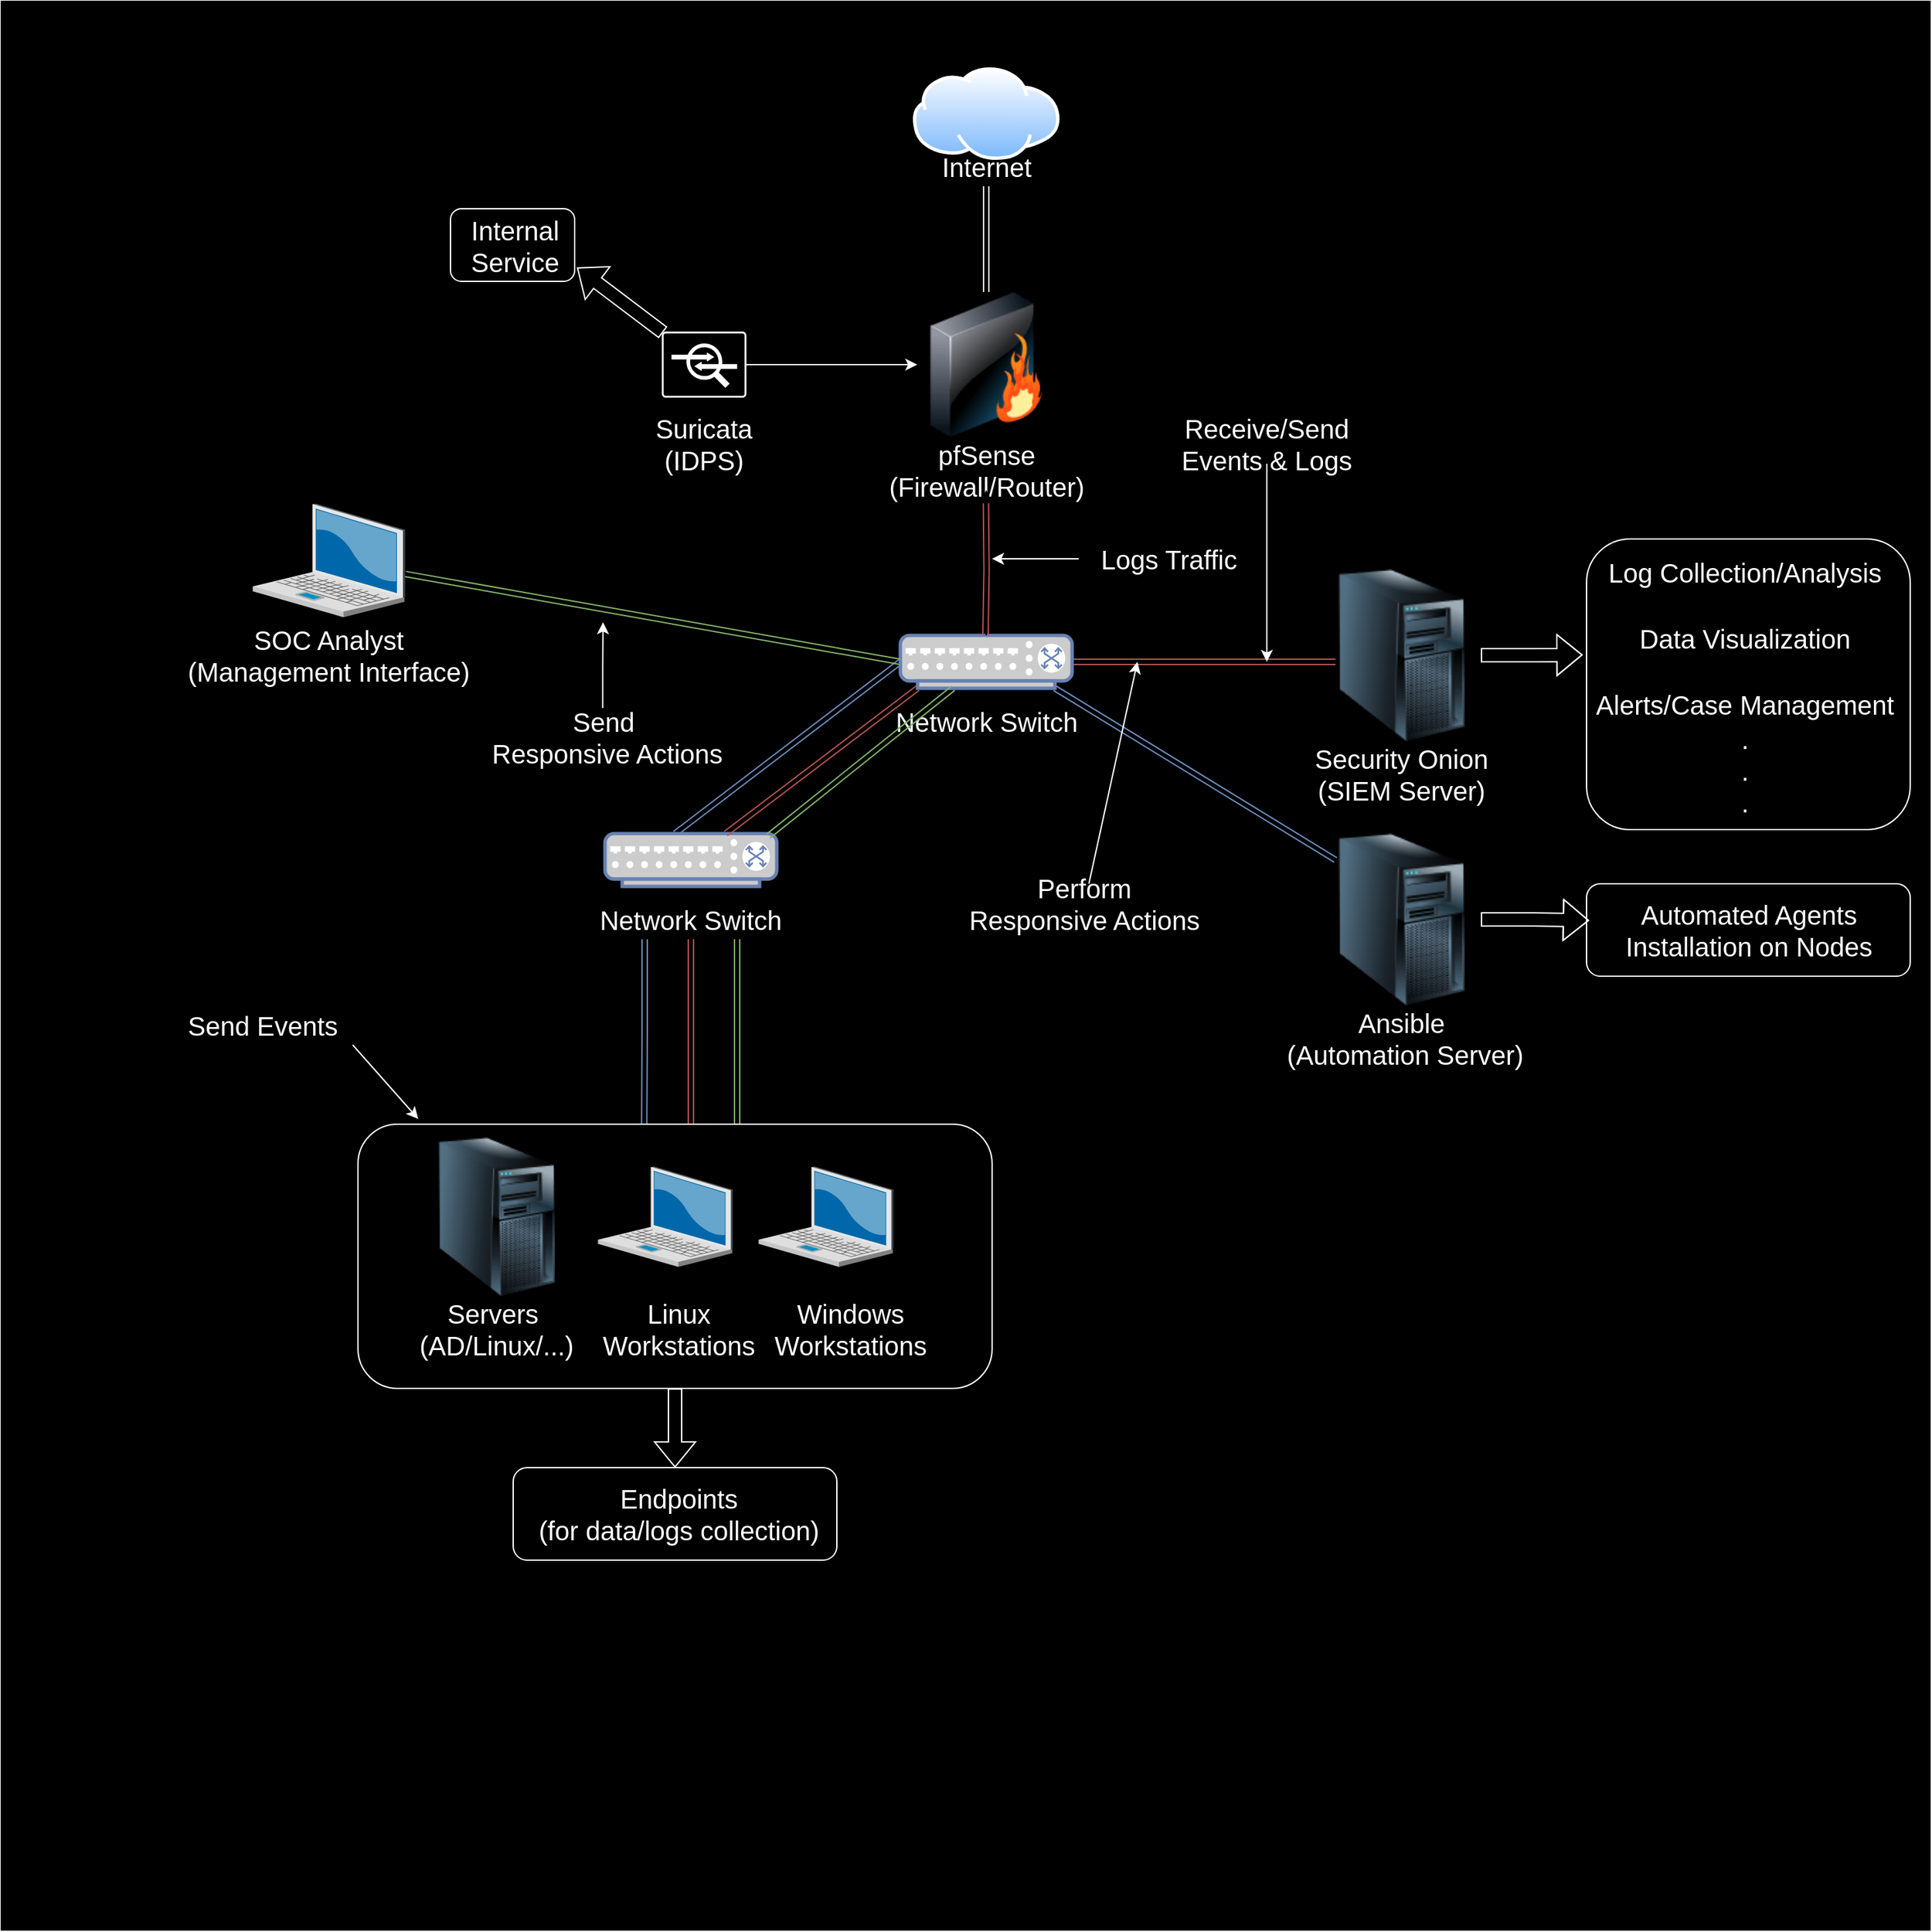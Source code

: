 <mxfile version="24.6.2" type="github">
  <diagram name="Page-1" id="b3lSfJ-mZ4IB6_b0n24v">
    <mxGraphModel dx="2950" dy="1058" grid="1" gridSize="10" guides="1" tooltips="1" connect="1" arrows="1" fold="1" page="1" pageScale="1" pageWidth="850" pageHeight="1100" math="0" shadow="0">
      <root>
        <mxCell id="0" />
        <mxCell id="1" parent="0" />
        <mxCell id="QeLuO8RoZQrud-wa69J5-1" value="" style="whiteSpace=wrap;html=1;aspect=fixed;strokeColor=#000000;fillColor=#000000;movable=0;resizable=0;rotatable=0;deletable=0;editable=0;locked=1;connectable=0;" vertex="1" parent="1">
          <mxGeometry x="-210" width="1460" height="1460" as="geometry" />
        </mxCell>
        <mxCell id="QeLuO8RoZQrud-wa69J5-7" value="" style="group" vertex="1" connectable="0" parent="1">
          <mxGeometry x="480" y="50" width="111.11" height="90" as="geometry" />
        </mxCell>
        <mxCell id="QeLuO8RoZQrud-wa69J5-2" value="" style="image;aspect=fixed;perimeter=ellipsePerimeter;html=1;align=center;shadow=0;dashed=0;spacingTop=3;image=img/lib/active_directory/internet_cloud.svg;" vertex="1" parent="QeLuO8RoZQrud-wa69J5-7">
          <mxGeometry width="111.11" height="70" as="geometry" />
        </mxCell>
        <mxCell id="QeLuO8RoZQrud-wa69J5-4" value="&lt;font color=&quot;#ffffff&quot; style=&quot;font-size: 20px;&quot;&gt;Internet&lt;/font&gt;" style="text;html=1;align=center;verticalAlign=middle;whiteSpace=wrap;rounded=0;" vertex="1" parent="QeLuO8RoZQrud-wa69J5-7">
          <mxGeometry x="25.56" y="60" width="60" height="30" as="geometry" />
        </mxCell>
        <mxCell id="QeLuO8RoZQrud-wa69J5-8" value="" style="group" vertex="1" connectable="0" parent="1">
          <mxGeometry x="447.78" y="220" width="175.56" height="150" as="geometry" />
        </mxCell>
        <mxCell id="QeLuO8RoZQrud-wa69J5-3" value="" style="image;html=1;image=img/lib/clip_art/networking/Firewall_128x128.png" vertex="1" parent="QeLuO8RoZQrud-wa69J5-8">
          <mxGeometry x="35.56" width="104.44" height="110" as="geometry" />
        </mxCell>
        <mxCell id="QeLuO8RoZQrud-wa69J5-6" value="&lt;div&gt;&lt;font color=&quot;#ffffff&quot; style=&quot;font-size: 20px;&quot;&gt;pfSense&lt;/font&gt;&lt;/div&gt;&lt;div&gt;&lt;font color=&quot;#ffffff&quot; style=&quot;font-size: 20px;&quot;&gt;(Firewall/Router)&lt;br&gt;&lt;/font&gt;&lt;/div&gt;" style="text;html=1;align=center;verticalAlign=middle;whiteSpace=wrap;rounded=0;" vertex="1" parent="QeLuO8RoZQrud-wa69J5-8">
          <mxGeometry y="120" width="175.56" height="30" as="geometry" />
        </mxCell>
        <mxCell id="QeLuO8RoZQrud-wa69J5-15" value="" style="group" vertex="1" connectable="0" parent="1">
          <mxGeometry x="465.56" y="480" width="140.0" height="80" as="geometry" />
        </mxCell>
        <mxCell id="QeLuO8RoZQrud-wa69J5-59" style="edgeStyle=orthogonalEdgeStyle;rounded=0;orthogonalLoop=1;jettySize=auto;html=1;shape=link;strokeColor=#b85450;fillColor=#f8cecc;" edge="1" parent="QeLuO8RoZQrud-wa69J5-15" source="QeLuO8RoZQrud-wa69J5-13">
          <mxGeometry relative="1" as="geometry">
            <mxPoint x="334.44" y="20" as="targetPoint" />
          </mxGeometry>
        </mxCell>
        <mxCell id="QeLuO8RoZQrud-wa69J5-61" style="rounded=0;orthogonalLoop=1;jettySize=auto;html=1;exitX=0.9;exitY=1;exitDx=0;exitDy=0;exitPerimeter=0;shape=link;strokeColor=#6c8ebf;fillColor=#dae8fc;" edge="1" parent="QeLuO8RoZQrud-wa69J5-15" source="QeLuO8RoZQrud-wa69J5-13">
          <mxGeometry relative="1" as="geometry">
            <mxPoint x="334.44" y="170" as="targetPoint" />
          </mxGeometry>
        </mxCell>
        <mxCell id="QeLuO8RoZQrud-wa69J5-68" style="rounded=0;orthogonalLoop=1;jettySize=auto;html=1;exitX=0;exitY=0.5;exitDx=0;exitDy=0;exitPerimeter=0;shape=link;strokeColor=#6c8ebf;fillColor=#dae8fc;" edge="1" parent="QeLuO8RoZQrud-wa69J5-15" source="QeLuO8RoZQrud-wa69J5-13">
          <mxGeometry relative="1" as="geometry">
            <mxPoint x="-165.56" y="150" as="targetPoint" />
          </mxGeometry>
        </mxCell>
        <mxCell id="QeLuO8RoZQrud-wa69J5-13" value="" style="fontColor=#0066CC;verticalAlign=top;verticalLabelPosition=bottom;labelPosition=center;align=center;html=1;outlineConnect=0;fillColor=#CCCCCC;strokeColor=#6881B3;gradientColor=none;gradientDirection=north;strokeWidth=2;shape=mxgraph.networks.switch;" vertex="1" parent="QeLuO8RoZQrud-wa69J5-15">
          <mxGeometry x="5" width="130" height="40" as="geometry" />
        </mxCell>
        <mxCell id="QeLuO8RoZQrud-wa69J5-14" value="&lt;font color=&quot;#ffffff&quot; style=&quot;font-size: 20px;&quot;&gt;Network Switch&lt;br&gt;&lt;/font&gt;" style="text;html=1;align=center;verticalAlign=middle;whiteSpace=wrap;rounded=0;" vertex="1" parent="QeLuO8RoZQrud-wa69J5-15">
          <mxGeometry y="50" width="140" height="30" as="geometry" />
        </mxCell>
        <mxCell id="QeLuO8RoZQrud-wa69J5-16" value="" style="group" vertex="1" connectable="0" parent="1">
          <mxGeometry x="242" y="630" width="140.0" height="80" as="geometry" />
        </mxCell>
        <mxCell id="QeLuO8RoZQrud-wa69J5-17" value="" style="fontColor=#0066CC;verticalAlign=top;verticalLabelPosition=bottom;labelPosition=center;align=center;html=1;outlineConnect=0;fillColor=#CCCCCC;strokeColor=#6881B3;gradientColor=none;gradientDirection=north;strokeWidth=2;shape=mxgraph.networks.switch;" vertex="1" parent="QeLuO8RoZQrud-wa69J5-16">
          <mxGeometry x="5" width="130" height="40" as="geometry" />
        </mxCell>
        <mxCell id="QeLuO8RoZQrud-wa69J5-53" style="edgeStyle=orthogonalEdgeStyle;rounded=0;orthogonalLoop=1;jettySize=auto;html=1;strokeColor=#b85450;shape=link;fillColor=#f8cecc;" edge="1" parent="QeLuO8RoZQrud-wa69J5-16" source="QeLuO8RoZQrud-wa69J5-18">
          <mxGeometry relative="1" as="geometry">
            <mxPoint x="70" y="220" as="targetPoint" />
          </mxGeometry>
        </mxCell>
        <mxCell id="QeLuO8RoZQrud-wa69J5-69" style="edgeStyle=orthogonalEdgeStyle;rounded=0;orthogonalLoop=1;jettySize=auto;html=1;exitX=0.25;exitY=1;exitDx=0;exitDy=0;fillColor=#dae8fc;strokeColor=#6c8ebf;shape=link;" edge="1" parent="QeLuO8RoZQrud-wa69J5-16" source="QeLuO8RoZQrud-wa69J5-18">
          <mxGeometry relative="1" as="geometry">
            <mxPoint x="34.667" y="220" as="targetPoint" />
          </mxGeometry>
        </mxCell>
        <mxCell id="QeLuO8RoZQrud-wa69J5-74" style="edgeStyle=orthogonalEdgeStyle;rounded=0;orthogonalLoop=1;jettySize=auto;html=1;exitX=0.75;exitY=1;exitDx=0;exitDy=0;shape=link;fillColor=#d5e8d4;strokeColor=#82b366;" edge="1" parent="QeLuO8RoZQrud-wa69J5-16" source="QeLuO8RoZQrud-wa69J5-18">
          <mxGeometry relative="1" as="geometry">
            <mxPoint x="105" y="220.0" as="targetPoint" />
          </mxGeometry>
        </mxCell>
        <mxCell id="QeLuO8RoZQrud-wa69J5-18" value="&lt;font color=&quot;#ffffff&quot; style=&quot;font-size: 20px;&quot;&gt;Network Switch&lt;br&gt;&lt;/font&gt;" style="text;html=1;align=center;verticalAlign=middle;whiteSpace=wrap;rounded=0;" vertex="1" parent="QeLuO8RoZQrud-wa69J5-16">
          <mxGeometry y="50" width="140" height="30" as="geometry" />
        </mxCell>
        <mxCell id="QeLuO8RoZQrud-wa69J5-28" value="" style="group" vertex="1" connectable="0" parent="1">
          <mxGeometry x="780" y="430" width="140" height="170" as="geometry" />
        </mxCell>
        <mxCell id="QeLuO8RoZQrud-wa69J5-19" value="" style="image;html=1;image=img/lib/clip_art/computers/Server_Tower_128x128.png" vertex="1" parent="QeLuO8RoZQrud-wa69J5-28">
          <mxGeometry x="10" width="120" height="130" as="geometry" />
        </mxCell>
        <mxCell id="QeLuO8RoZQrud-wa69J5-25" value="&lt;font color=&quot;#ffffff&quot; style=&quot;font-size: 20px;&quot;&gt;Security Onion (SIEM Server)&lt;br&gt;&lt;/font&gt;" style="text;html=1;align=center;verticalAlign=middle;whiteSpace=wrap;rounded=0;" vertex="1" parent="QeLuO8RoZQrud-wa69J5-28">
          <mxGeometry y="140" width="140" height="30" as="geometry" />
        </mxCell>
        <mxCell id="QeLuO8RoZQrud-wa69J5-27" style="edgeStyle=orthogonalEdgeStyle;rounded=0;orthogonalLoop=1;jettySize=auto;html=1;exitX=0.5;exitY=1;exitDx=0;exitDy=0;" edge="1" parent="QeLuO8RoZQrud-wa69J5-28" source="QeLuO8RoZQrud-wa69J5-25" target="QeLuO8RoZQrud-wa69J5-25">
          <mxGeometry relative="1" as="geometry" />
        </mxCell>
        <mxCell id="QeLuO8RoZQrud-wa69J5-42" value="" style="group" vertex="1" connectable="0" parent="1">
          <mxGeometry x="755" y="630" width="190" height="170" as="geometry" />
        </mxCell>
        <mxCell id="QeLuO8RoZQrud-wa69J5-39" value="" style="image;html=1;image=img/lib/clip_art/computers/Server_Tower_128x128.png" vertex="1" parent="QeLuO8RoZQrud-wa69J5-42">
          <mxGeometry x="35" width="120" height="130" as="geometry" />
        </mxCell>
        <mxCell id="QeLuO8RoZQrud-wa69J5-40" value="&lt;div&gt;&lt;font color=&quot;#ffffff&quot; style=&quot;font-size: 20px;&quot;&gt;Ansible&lt;/font&gt;&lt;/div&gt;&lt;div&gt;&lt;font color=&quot;#ffffff&quot; style=&quot;font-size: 20px;&quot;&gt;&amp;nbsp;(Automation Server)&lt;/font&gt;&lt;/div&gt;" style="text;html=1;align=center;verticalAlign=middle;whiteSpace=wrap;rounded=0;" vertex="1" parent="QeLuO8RoZQrud-wa69J5-42">
          <mxGeometry y="140" width="190" height="30" as="geometry" />
        </mxCell>
        <mxCell id="QeLuO8RoZQrud-wa69J5-41" style="edgeStyle=orthogonalEdgeStyle;rounded=0;orthogonalLoop=1;jettySize=auto;html=1;exitX=0.5;exitY=1;exitDx=0;exitDy=0;" edge="1" parent="QeLuO8RoZQrud-wa69J5-42" source="QeLuO8RoZQrud-wa69J5-40" target="QeLuO8RoZQrud-wa69J5-40">
          <mxGeometry relative="1" as="geometry" />
        </mxCell>
        <mxCell id="QeLuO8RoZQrud-wa69J5-50" value="" style="group" vertex="1" connectable="0" parent="1">
          <mxGeometry x="-73" y="380" width="222" height="130" as="geometry" />
        </mxCell>
        <mxCell id="QeLuO8RoZQrud-wa69J5-43" value="" style="verticalLabelPosition=bottom;sketch=0;aspect=fixed;html=1;verticalAlign=top;strokeColor=none;align=center;outlineConnect=0;shape=mxgraph.citrix.laptop_2;" vertex="1" parent="QeLuO8RoZQrud-wa69J5-50">
          <mxGeometry x="53" width="116" height="86.5" as="geometry" />
        </mxCell>
        <mxCell id="QeLuO8RoZQrud-wa69J5-48" value="&lt;div&gt;&lt;font color=&quot;#ffffff&quot; style=&quot;font-size: 20px;&quot;&gt;SOC Analyst&lt;/font&gt;&lt;/div&gt;&lt;div&gt;&lt;font color=&quot;#ffffff&quot; style=&quot;font-size: 20px;&quot;&gt;(Management Interface)&lt;br&gt;&lt;/font&gt;&lt;/div&gt;" style="text;html=1;align=center;verticalAlign=middle;whiteSpace=wrap;rounded=0;" vertex="1" parent="QeLuO8RoZQrud-wa69J5-50">
          <mxGeometry y="100" width="222" height="30" as="geometry" />
        </mxCell>
        <mxCell id="QeLuO8RoZQrud-wa69J5-30" value="" style="image;html=1;image=img/lib/clip_art/computers/Server_Tower_128x128.png" vertex="1" parent="1">
          <mxGeometry x="110" y="860" width="110" height="120" as="geometry" />
        </mxCell>
        <mxCell id="QeLuO8RoZQrud-wa69J5-31" value="" style="verticalLabelPosition=bottom;sketch=0;aspect=fixed;html=1;verticalAlign=top;strokeColor=none;align=center;outlineConnect=0;shape=mxgraph.citrix.laptop_2;" vertex="1" parent="1">
          <mxGeometry x="241.41" y="881.75" width="102.59" height="76.5" as="geometry" />
        </mxCell>
        <mxCell id="QeLuO8RoZQrud-wa69J5-32" value="" style="verticalLabelPosition=bottom;sketch=0;aspect=fixed;html=1;verticalAlign=top;strokeColor=none;align=center;outlineConnect=0;shape=mxgraph.citrix.laptop_2;" vertex="1" parent="1">
          <mxGeometry x="362.97" y="881.75" width="102.59" height="76.5" as="geometry" />
        </mxCell>
        <mxCell id="QeLuO8RoZQrud-wa69J5-102" style="edgeStyle=orthogonalEdgeStyle;rounded=0;orthogonalLoop=1;jettySize=auto;html=1;entryX=0.5;entryY=0;entryDx=0;entryDy=0;shape=flexArrow;strokeColor=#FFFFFF;" edge="1" parent="1" source="QeLuO8RoZQrud-wa69J5-36" target="QeLuO8RoZQrud-wa69J5-101">
          <mxGeometry relative="1" as="geometry" />
        </mxCell>
        <mxCell id="QeLuO8RoZQrud-wa69J5-36" value="" style="rounded=1;whiteSpace=wrap;html=1;fillColor=none;strokeColor=#FFFFFF;movable=1;resizable=1;rotatable=1;deletable=1;editable=1;locked=0;connectable=1;" vertex="1" parent="1">
          <mxGeometry x="60" y="850" width="480" height="200" as="geometry" />
        </mxCell>
        <mxCell id="QeLuO8RoZQrud-wa69J5-33" value="&lt;div&gt;&lt;font color=&quot;#ffffff&quot; style=&quot;font-size: 20px;&quot;&gt;Servers&amp;nbsp;&lt;/font&gt;&lt;/div&gt;&lt;div&gt;&lt;font color=&quot;#ffffff&quot; style=&quot;font-size: 20px;&quot;&gt;(AD/Linux/...)&lt;br&gt;&lt;/font&gt;&lt;/div&gt;" style="text;html=1;align=center;verticalAlign=middle;whiteSpace=wrap;rounded=0;" vertex="1" parent="1">
          <mxGeometry x="95" y="990" width="140" height="30" as="geometry" />
        </mxCell>
        <mxCell id="QeLuO8RoZQrud-wa69J5-34" value="&lt;font color=&quot;#ffffff&quot; style=&quot;font-size: 20px;&quot;&gt;Windows Workstations&lt;br&gt;&lt;/font&gt;" style="text;html=1;align=center;verticalAlign=middle;whiteSpace=wrap;rounded=0;" vertex="1" parent="1">
          <mxGeometry x="362.97" y="990" width="140" height="30" as="geometry" />
        </mxCell>
        <mxCell id="QeLuO8RoZQrud-wa69J5-35" value="&lt;font color=&quot;#ffffff&quot; style=&quot;font-size: 20px;&quot;&gt;Linux Workstations&lt;br&gt;&lt;/font&gt;" style="text;html=1;align=center;verticalAlign=middle;whiteSpace=wrap;rounded=0;" vertex="1" parent="1">
          <mxGeometry x="232.97" y="990" width="140" height="30" as="geometry" />
        </mxCell>
        <mxCell id="QeLuO8RoZQrud-wa69J5-37" value="&lt;div&gt;&lt;font color=&quot;#ffffff&quot; style=&quot;font-size: 20px;&quot;&gt;Endpoints &lt;br&gt;&lt;/font&gt;&lt;/div&gt;&lt;div&gt;&lt;font color=&quot;#ffffff&quot; style=&quot;font-size: 20px;&quot;&gt;(for data/logs collection)&lt;br&gt;&lt;/font&gt;&lt;/div&gt;" style="text;html=1;align=center;verticalAlign=middle;whiteSpace=wrap;rounded=0;" vertex="1" parent="1">
          <mxGeometry x="182.97" y="1130" width="240" height="30" as="geometry" />
        </mxCell>
        <mxCell id="QeLuO8RoZQrud-wa69J5-57" style="edgeStyle=orthogonalEdgeStyle;rounded=0;orthogonalLoop=1;jettySize=auto;html=1;shape=link;strokeColor=#b85450;fillColor=#f8cecc;" edge="1" parent="1">
          <mxGeometry relative="1" as="geometry">
            <mxPoint x="535" y="480" as="targetPoint" />
            <mxPoint x="535.331" y="380" as="sourcePoint" />
          </mxGeometry>
        </mxCell>
        <mxCell id="QeLuO8RoZQrud-wa69J5-58" value="" style="edgeStyle=orthogonalEdgeStyle;rounded=0;orthogonalLoop=1;jettySize=auto;html=1;" edge="1" parent="1" source="QeLuO8RoZQrud-wa69J5-13" target="QeLuO8RoZQrud-wa69J5-6">
          <mxGeometry relative="1" as="geometry" />
        </mxCell>
        <mxCell id="QeLuO8RoZQrud-wa69J5-63" style="rounded=0;orthogonalLoop=1;jettySize=auto;html=1;exitX=0;exitY=0.5;exitDx=0;exitDy=0;exitPerimeter=0;shape=link;strokeColor=#82b366;fillColor=#d5e8d4;" edge="1" parent="1" source="QeLuO8RoZQrud-wa69J5-13" target="QeLuO8RoZQrud-wa69J5-43">
          <mxGeometry relative="1" as="geometry" />
        </mxCell>
        <mxCell id="QeLuO8RoZQrud-wa69J5-64" style="edgeStyle=orthogonalEdgeStyle;rounded=0;orthogonalLoop=1;jettySize=auto;html=1;exitX=0.5;exitY=1;exitDx=0;exitDy=0;entryX=0.5;entryY=0;entryDx=0;entryDy=0;shape=link;strokeColor=#FFFFFF;" edge="1" parent="1" source="QeLuO8RoZQrud-wa69J5-4" target="QeLuO8RoZQrud-wa69J5-3">
          <mxGeometry relative="1" as="geometry" />
        </mxCell>
        <mxCell id="QeLuO8RoZQrud-wa69J5-65" style="edgeStyle=orthogonalEdgeStyle;rounded=0;orthogonalLoop=1;jettySize=auto;html=1;strokeColor=#FFFFFF;" edge="1" parent="1" source="QeLuO8RoZQrud-wa69J5-10" target="QeLuO8RoZQrud-wa69J5-3">
          <mxGeometry relative="1" as="geometry" />
        </mxCell>
        <mxCell id="QeLuO8RoZQrud-wa69J5-66" style="rounded=0;orthogonalLoop=1;jettySize=auto;html=1;exitX=0.1;exitY=1;exitDx=0;exitDy=0;exitPerimeter=0;shape=link;strokeColor=#b85450;fillColor=#f8cecc;" edge="1" parent="1" source="QeLuO8RoZQrud-wa69J5-13" target="QeLuO8RoZQrud-wa69J5-17">
          <mxGeometry relative="1" as="geometry" />
        </mxCell>
        <mxCell id="QeLuO8RoZQrud-wa69J5-72" style="rounded=0;orthogonalLoop=1;jettySize=auto;html=1;exitX=0.95;exitY=0.05;exitDx=0;exitDy=0;exitPerimeter=0;fillColor=#d5e8d4;strokeColor=#82b366;shape=link;" edge="1" parent="1" source="QeLuO8RoZQrud-wa69J5-17" target="QeLuO8RoZQrud-wa69J5-13">
          <mxGeometry relative="1" as="geometry" />
        </mxCell>
        <mxCell id="QeLuO8RoZQrud-wa69J5-75" value="&lt;div&gt;&lt;font color=&quot;#ffffff&quot; style=&quot;font-size: 20px;&quot;&gt;Internal Service&lt;br&gt;&lt;/font&gt;&lt;/div&gt;" style="text;html=1;align=center;verticalAlign=middle;whiteSpace=wrap;rounded=0;" vertex="1" parent="1">
          <mxGeometry x="149.0" y="170" width="60" height="30" as="geometry" />
        </mxCell>
        <mxCell id="QeLuO8RoZQrud-wa69J5-77" value="" style="group" vertex="1" connectable="0" parent="1">
          <mxGeometry x="290" y="250" width="64" height="100" as="geometry" />
        </mxCell>
        <mxCell id="QeLuO8RoZQrud-wa69J5-10" value="" style="sketch=0;points=[[0.015,0.015,0],[0.985,0.015,0],[0.985,0.985,0],[0.015,0.985,0],[0.25,0,0],[0.5,0,0],[0.75,0,0],[1,0.25,0],[1,0.5,0],[1,0.75,0],[0.75,1,0],[0.5,1,0],[0.25,1,0],[0,0.75,0],[0,0.5,0],[0,0.25,0]];verticalLabelPosition=bottom;html=1;verticalAlign=top;aspect=fixed;align=center;pointerEvents=1;shape=mxgraph.cisco19.rect;prIcon=ips_ids;fillColor=none;strokeColor=#FFFFFF;" vertex="1" parent="QeLuO8RoZQrud-wa69J5-77">
          <mxGeometry width="64" height="50" as="geometry" />
        </mxCell>
        <mxCell id="QeLuO8RoZQrud-wa69J5-11" value="&lt;div&gt;&lt;font color=&quot;#ffffff&quot; style=&quot;font-size: 20px;&quot;&gt;Suricata&lt;/font&gt;&lt;/div&gt;&lt;div&gt;&lt;font color=&quot;#ffffff&quot; style=&quot;font-size: 20px;&quot;&gt;(IDPS)&lt;br&gt;&lt;/font&gt;&lt;/div&gt;" style="text;html=1;align=center;verticalAlign=middle;whiteSpace=wrap;rounded=0;" vertex="1" parent="QeLuO8RoZQrud-wa69J5-77">
          <mxGeometry x="2.0" y="70" width="60" height="30" as="geometry" />
        </mxCell>
        <mxCell id="QeLuO8RoZQrud-wa69J5-80" style="rounded=0;orthogonalLoop=1;jettySize=auto;html=1;exitX=0.015;exitY=0.015;exitDx=0;exitDy=0;exitPerimeter=0;entryX=0.961;entryY=0.736;entryDx=0;entryDy=0;entryPerimeter=0;shape=flexArrow;strokeColor=#FFFFFF;" edge="1" parent="1" source="QeLuO8RoZQrud-wa69J5-10">
          <mxGeometry relative="1" as="geometry">
            <mxPoint x="225.788" y="201.52" as="targetPoint" />
          </mxGeometry>
        </mxCell>
        <mxCell id="QeLuO8RoZQrud-wa69J5-89" value="" style="group" vertex="1" connectable="0" parent="1">
          <mxGeometry x="990" y="407" width="245" height="220" as="geometry" />
        </mxCell>
        <mxCell id="QeLuO8RoZQrud-wa69J5-82" value="&lt;div&gt;&lt;font color=&quot;#ffffff&quot; style=&quot;font-size: 20px;&quot;&gt;Log Collection/Analysis&lt;br&gt;&lt;/font&gt;&lt;/div&gt;" style="text;html=1;align=center;verticalAlign=middle;whiteSpace=wrap;rounded=0;" vertex="1" parent="QeLuO8RoZQrud-wa69J5-89">
          <mxGeometry x="15" y="10" width="210" height="30" as="geometry" />
        </mxCell>
        <mxCell id="QeLuO8RoZQrud-wa69J5-83" value="&lt;div&gt;&lt;font color=&quot;#ffffff&quot; style=&quot;font-size: 20px;&quot;&gt;Data Visualization&lt;br&gt;&lt;/font&gt;&lt;/div&gt;" style="text;html=1;align=center;verticalAlign=middle;whiteSpace=wrap;rounded=0;" vertex="1" parent="QeLuO8RoZQrud-wa69J5-89">
          <mxGeometry x="15" y="60" width="210" height="30" as="geometry" />
        </mxCell>
        <mxCell id="QeLuO8RoZQrud-wa69J5-84" value="&lt;div&gt;&lt;font color=&quot;#ffffff&quot; style=&quot;font-size: 20px;&quot;&gt;Alerts/Case Management&lt;br&gt;&lt;/font&gt;&lt;/div&gt;" style="text;html=1;align=center;verticalAlign=middle;whiteSpace=wrap;rounded=0;" vertex="1" parent="QeLuO8RoZQrud-wa69J5-89">
          <mxGeometry x="5" y="110" width="230" height="30" as="geometry" />
        </mxCell>
        <mxCell id="QeLuO8RoZQrud-wa69J5-86" value="&lt;div&gt;&lt;font color=&quot;#ffffff&quot; style=&quot;font-size: 20px;&quot;&gt;.&lt;/font&gt;&lt;/div&gt;&lt;div&gt;&lt;font color=&quot;#ffffff&quot; style=&quot;font-size: 20px;&quot;&gt;.&lt;/font&gt;&lt;/div&gt;&lt;div&gt;&lt;font color=&quot;#ffffff&quot; style=&quot;font-size: 20px;&quot;&gt;.&lt;br&gt;&lt;/font&gt;&lt;/div&gt;" style="text;html=1;align=center;verticalAlign=middle;whiteSpace=wrap;rounded=0;" vertex="1" parent="QeLuO8RoZQrud-wa69J5-89">
          <mxGeometry x="5" y="160" width="230" height="30" as="geometry" />
        </mxCell>
        <mxCell id="QeLuO8RoZQrud-wa69J5-88" value="" style="rounded=1;whiteSpace=wrap;html=1;fillColor=none;strokeColor=#FFFFFF;" vertex="1" parent="QeLuO8RoZQrud-wa69J5-89">
          <mxGeometry width="245" height="220" as="geometry" />
        </mxCell>
        <mxCell id="QeLuO8RoZQrud-wa69J5-90" style="edgeStyle=orthogonalEdgeStyle;rounded=0;orthogonalLoop=1;jettySize=auto;html=1;entryX=-0.012;entryY=0.399;entryDx=0;entryDy=0;entryPerimeter=0;shape=flexArrow;strokeColor=#FFFFFF;" edge="1" parent="1" source="QeLuO8RoZQrud-wa69J5-19" target="QeLuO8RoZQrud-wa69J5-88">
          <mxGeometry relative="1" as="geometry" />
        </mxCell>
        <mxCell id="QeLuO8RoZQrud-wa69J5-97" value="" style="group" vertex="1" connectable="0" parent="1">
          <mxGeometry x="990" y="668" width="245" height="70" as="geometry" />
        </mxCell>
        <mxCell id="QeLuO8RoZQrud-wa69J5-92" value="&lt;div&gt;&lt;font color=&quot;#ffffff&quot; style=&quot;font-size: 20px;&quot;&gt;Automated Agents Installation on Nodes&lt;br&gt;&lt;/font&gt;&lt;/div&gt;" style="text;html=1;align=center;verticalAlign=middle;whiteSpace=wrap;rounded=0;" vertex="1" parent="QeLuO8RoZQrud-wa69J5-97">
          <mxGeometry x="17.5" y="20" width="210" height="30" as="geometry" />
        </mxCell>
        <mxCell id="QeLuO8RoZQrud-wa69J5-96" value="" style="rounded=1;whiteSpace=wrap;html=1;fillColor=none;strokeColor=#FFFFFF;" vertex="1" parent="QeLuO8RoZQrud-wa69J5-97">
          <mxGeometry width="245" height="70" as="geometry" />
        </mxCell>
        <mxCell id="QeLuO8RoZQrud-wa69J5-98" style="edgeStyle=orthogonalEdgeStyle;rounded=0;orthogonalLoop=1;jettySize=auto;html=1;entryX=0.008;entryY=0.396;entryDx=0;entryDy=0;entryPerimeter=0;shape=flexArrow;strokeColor=#FFFFFF;" edge="1" parent="1" source="QeLuO8RoZQrud-wa69J5-39" target="QeLuO8RoZQrud-wa69J5-96">
          <mxGeometry relative="1" as="geometry" />
        </mxCell>
        <mxCell id="QeLuO8RoZQrud-wa69J5-101" value="" style="rounded=1;whiteSpace=wrap;html=1;fillColor=none;strokeColor=#FFFFFF;" vertex="1" parent="1">
          <mxGeometry x="177.5" y="1110" width="245" height="70" as="geometry" />
        </mxCell>
        <mxCell id="QeLuO8RoZQrud-wa69J5-103" value="" style="rounded=1;whiteSpace=wrap;html=1;fillColor=none;strokeColor=#FFFFFF;" vertex="1" parent="1">
          <mxGeometry x="130" y="157" width="94" height="55" as="geometry" />
        </mxCell>
        <mxCell id="QeLuO8RoZQrud-wa69J5-107" style="edgeStyle=orthogonalEdgeStyle;rounded=0;orthogonalLoop=1;jettySize=auto;html=1;strokeColor=#FFFFFF;" edge="1" parent="1" source="QeLuO8RoZQrud-wa69J5-105">
          <mxGeometry relative="1" as="geometry">
            <mxPoint x="245.5" y="470" as="targetPoint" />
          </mxGeometry>
        </mxCell>
        <mxCell id="QeLuO8RoZQrud-wa69J5-105" value="&lt;br&gt;&lt;div&gt;&lt;font color=&quot;#ffffff&quot; style=&quot;font-size: 20px;&quot;&gt;Send&lt;/font&gt;&lt;/div&gt;&lt;div&gt;&lt;font color=&quot;#ffffff&quot; style=&quot;font-size: 20px;&quot;&gt;&amp;nbsp;Responsive Actions&lt;br&gt;&lt;/font&gt;&lt;/div&gt;" style="text;html=1;align=center;verticalAlign=middle;whiteSpace=wrap;rounded=0;" vertex="1" parent="1">
          <mxGeometry x="137.5" y="535" width="215.5" height="30" as="geometry" />
        </mxCell>
        <mxCell id="QeLuO8RoZQrud-wa69J5-109" style="edgeStyle=orthogonalEdgeStyle;rounded=0;orthogonalLoop=1;jettySize=auto;html=1;strokeColor=#FFFFFF;" edge="1" parent="1" source="QeLuO8RoZQrud-wa69J5-108">
          <mxGeometry relative="1" as="geometry">
            <mxPoint x="540" y="422" as="targetPoint" />
          </mxGeometry>
        </mxCell>
        <mxCell id="QeLuO8RoZQrud-wa69J5-108" value="&lt;div&gt;&lt;font color=&quot;#ffffff&quot; style=&quot;font-size: 20px;&quot;&gt;Logs Traffic&lt;br&gt;&lt;/font&gt;&lt;/div&gt;" style="text;html=1;align=center;verticalAlign=middle;whiteSpace=wrap;rounded=0;" vertex="1" parent="1">
          <mxGeometry x="605.56" y="407" width="136" height="30" as="geometry" />
        </mxCell>
        <mxCell id="QeLuO8RoZQrud-wa69J5-110" value="&lt;div&gt;&lt;font color=&quot;#ffffff&quot; style=&quot;font-size: 20px;&quot;&gt;Send Events&lt;br&gt;&lt;/font&gt;&lt;/div&gt;" style="text;html=1;align=center;verticalAlign=middle;whiteSpace=wrap;rounded=0;" vertex="1" parent="1">
          <mxGeometry x="-80" y="760" width="136" height="30" as="geometry" />
        </mxCell>
        <mxCell id="QeLuO8RoZQrud-wa69J5-111" style="rounded=0;orthogonalLoop=1;jettySize=auto;html=1;exitX=1;exitY=1;exitDx=0;exitDy=0;entryX=0.095;entryY=-0.02;entryDx=0;entryDy=0;entryPerimeter=0;strokeColor=#FFFFFF;" edge="1" parent="1" source="QeLuO8RoZQrud-wa69J5-110" target="QeLuO8RoZQrud-wa69J5-36">
          <mxGeometry relative="1" as="geometry" />
        </mxCell>
        <mxCell id="QeLuO8RoZQrud-wa69J5-114" style="edgeStyle=orthogonalEdgeStyle;rounded=0;orthogonalLoop=1;jettySize=auto;html=1;strokeColor=#FFFFFF;" edge="1" parent="1" source="QeLuO8RoZQrud-wa69J5-112">
          <mxGeometry relative="1" as="geometry">
            <mxPoint x="748.0" y="500" as="targetPoint" />
          </mxGeometry>
        </mxCell>
        <mxCell id="QeLuO8RoZQrud-wa69J5-112" value="&lt;div&gt;&lt;font color=&quot;#ffffff&quot; style=&quot;font-size: 20px;&quot;&gt;Receive/Send Events &amp;amp; Logs&lt;br&gt;&lt;/font&gt;&lt;/div&gt;" style="text;html=1;align=center;verticalAlign=middle;whiteSpace=wrap;rounded=0;" vertex="1" parent="1">
          <mxGeometry x="680" y="320" width="136" height="30" as="geometry" />
        </mxCell>
        <mxCell id="QeLuO8RoZQrud-wa69J5-116" style="rounded=0;orthogonalLoop=1;jettySize=auto;html=1;strokeColor=#FFFFFF;" edge="1" parent="1" source="QeLuO8RoZQrud-wa69J5-115">
          <mxGeometry relative="1" as="geometry">
            <mxPoint x="650" y="500" as="targetPoint" />
          </mxGeometry>
        </mxCell>
        <mxCell id="QeLuO8RoZQrud-wa69J5-115" value="&lt;div&gt;&lt;font color=&quot;#ffffff&quot; style=&quot;font-size: 20px;&quot;&gt;Perform&lt;/font&gt;&lt;/div&gt;&lt;div&gt;&lt;font color=&quot;#ffffff&quot; style=&quot;font-size: 20px;&quot;&gt;Responsive Actions&lt;br&gt;&lt;/font&gt;&lt;/div&gt;" style="text;html=1;align=center;verticalAlign=middle;whiteSpace=wrap;rounded=0;" vertex="1" parent="1">
          <mxGeometry x="520" y="668" width="180" height="30" as="geometry" />
        </mxCell>
      </root>
    </mxGraphModel>
  </diagram>
</mxfile>
